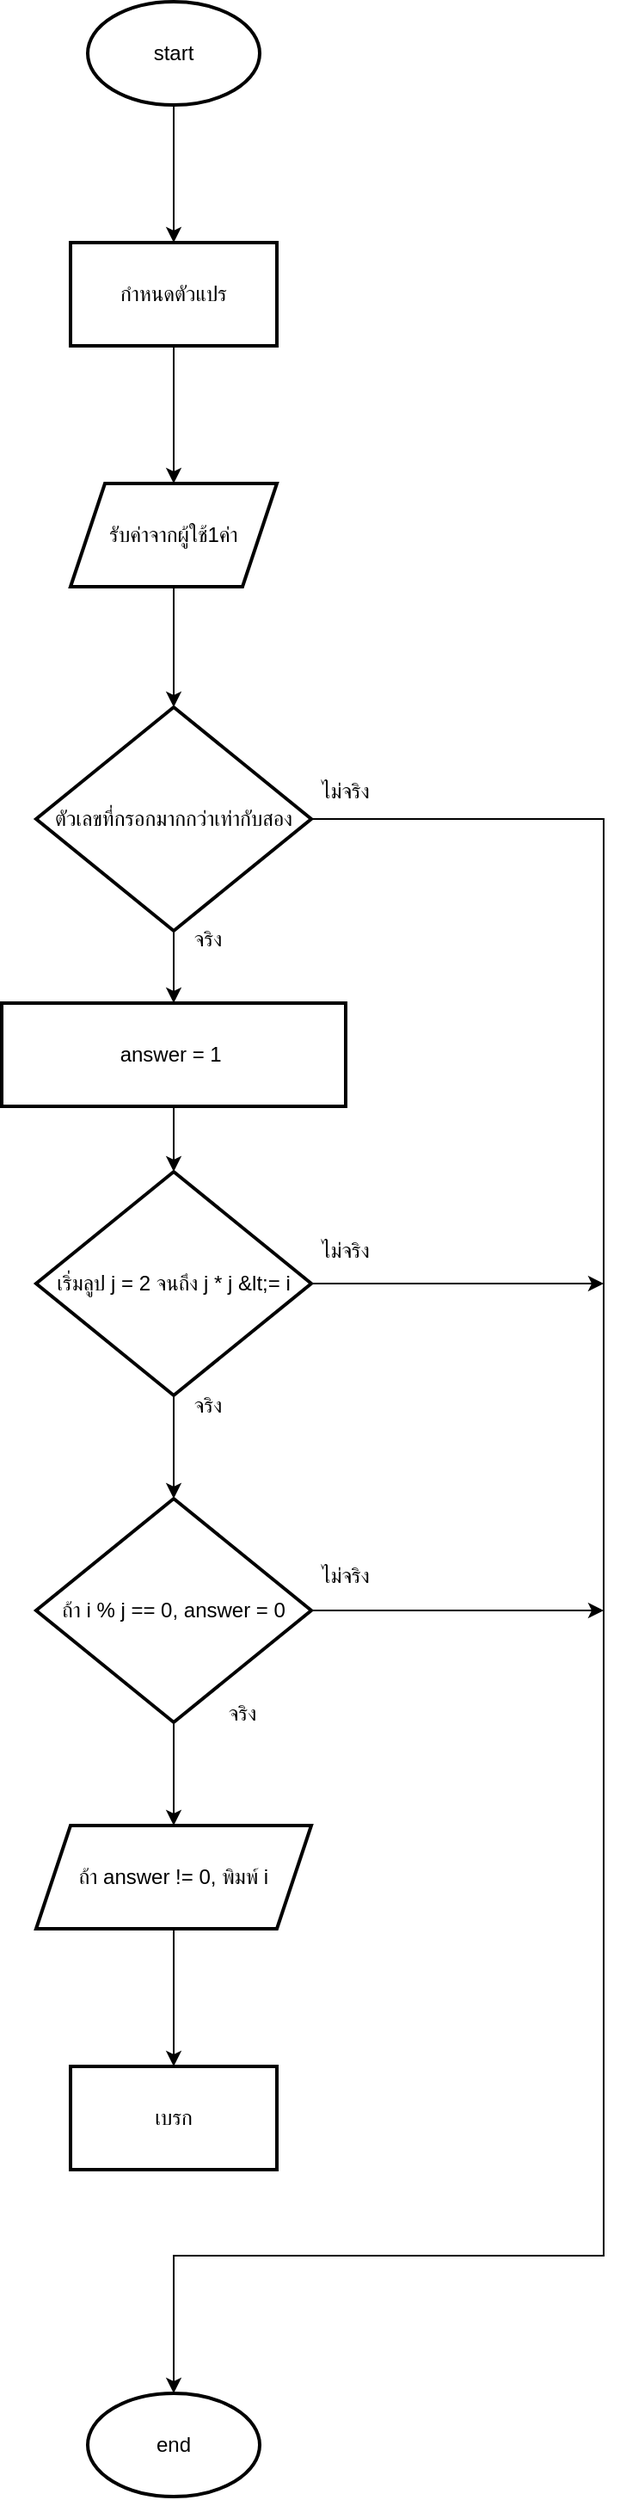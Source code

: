 <mxfile version="25.0.3">
  <diagram name="Page-1" id="KeHe1Ov3iH-tw5udBrJ3">
    <mxGraphModel dx="1287" dy="680" grid="1" gridSize="10" guides="1" tooltips="1" connect="1" arrows="1" fold="1" page="1" pageScale="1" pageWidth="850" pageHeight="1100" math="0" shadow="0">
      <root>
        <mxCell id="0" />
        <mxCell id="1" parent="0" />
        <mxCell id="Cc5FhGHgRZ9Npfc-UWos-3" value="" style="edgeStyle=orthogonalEdgeStyle;rounded=0;orthogonalLoop=1;jettySize=auto;html=1;" edge="1" parent="1" source="Cc5FhGHgRZ9Npfc-UWos-1" target="Cc5FhGHgRZ9Npfc-UWos-2">
          <mxGeometry relative="1" as="geometry" />
        </mxCell>
        <mxCell id="Cc5FhGHgRZ9Npfc-UWos-1" value="start" style="strokeWidth=2;html=1;shape=mxgraph.flowchart.start_1;whiteSpace=wrap;" vertex="1" parent="1">
          <mxGeometry x="620" y="40" width="100" height="60" as="geometry" />
        </mxCell>
        <mxCell id="Cc5FhGHgRZ9Npfc-UWos-5" value="" style="edgeStyle=orthogonalEdgeStyle;rounded=0;orthogonalLoop=1;jettySize=auto;html=1;" edge="1" parent="1" source="Cc5FhGHgRZ9Npfc-UWos-2" target="Cc5FhGHgRZ9Npfc-UWos-4">
          <mxGeometry relative="1" as="geometry" />
        </mxCell>
        <mxCell id="Cc5FhGHgRZ9Npfc-UWos-2" value="กำหนดตัวแปร" style="whiteSpace=wrap;html=1;strokeWidth=2;" vertex="1" parent="1">
          <mxGeometry x="610" y="180" width="120" height="60" as="geometry" />
        </mxCell>
        <mxCell id="Cc5FhGHgRZ9Npfc-UWos-7" value="" style="edgeStyle=orthogonalEdgeStyle;rounded=0;orthogonalLoop=1;jettySize=auto;html=1;" edge="1" parent="1" source="Cc5FhGHgRZ9Npfc-UWos-4" target="Cc5FhGHgRZ9Npfc-UWos-6">
          <mxGeometry relative="1" as="geometry" />
        </mxCell>
        <mxCell id="Cc5FhGHgRZ9Npfc-UWos-4" value="รับค่าจากผู้ใช้1ค่า" style="shape=parallelogram;perimeter=parallelogramPerimeter;whiteSpace=wrap;html=1;fixedSize=1;strokeWidth=2;" vertex="1" parent="1">
          <mxGeometry x="610" y="320" width="120" height="60" as="geometry" />
        </mxCell>
        <mxCell id="Cc5FhGHgRZ9Npfc-UWos-13" value="" style="edgeStyle=orthogonalEdgeStyle;rounded=0;orthogonalLoop=1;jettySize=auto;html=1;" edge="1" parent="1" source="Cc5FhGHgRZ9Npfc-UWos-6" target="Cc5FhGHgRZ9Npfc-UWos-12">
          <mxGeometry relative="1" as="geometry" />
        </mxCell>
        <mxCell id="Cc5FhGHgRZ9Npfc-UWos-31" style="edgeStyle=orthogonalEdgeStyle;rounded=0;orthogonalLoop=1;jettySize=auto;html=1;" edge="1" parent="1" source="Cc5FhGHgRZ9Npfc-UWos-6">
          <mxGeometry relative="1" as="geometry">
            <mxPoint x="670" y="1430" as="targetPoint" />
            <Array as="points">
              <mxPoint x="920" y="515" />
              <mxPoint x="920" y="1350" />
              <mxPoint x="670" y="1350" />
            </Array>
          </mxGeometry>
        </mxCell>
        <mxCell id="Cc5FhGHgRZ9Npfc-UWos-6" value="ตัวเลขที่กรอกมากกว่าเท่ากับสอง" style="rhombus;whiteSpace=wrap;html=1;strokeWidth=2;" vertex="1" parent="1">
          <mxGeometry x="590" y="450" width="160" height="130" as="geometry" />
        </mxCell>
        <mxCell id="Cc5FhGHgRZ9Npfc-UWos-21" style="edgeStyle=orthogonalEdgeStyle;rounded=0;orthogonalLoop=1;jettySize=auto;html=1;" edge="1" parent="1" source="Cc5FhGHgRZ9Npfc-UWos-8">
          <mxGeometry relative="1" as="geometry">
            <mxPoint x="920" y="785" as="targetPoint" />
          </mxGeometry>
        </mxCell>
        <mxCell id="Cc5FhGHgRZ9Npfc-UWos-23" value="" style="edgeStyle=orthogonalEdgeStyle;rounded=0;orthogonalLoop=1;jettySize=auto;html=1;" edge="1" parent="1" source="Cc5FhGHgRZ9Npfc-UWos-8" target="Cc5FhGHgRZ9Npfc-UWos-22">
          <mxGeometry relative="1" as="geometry" />
        </mxCell>
        <mxCell id="Cc5FhGHgRZ9Npfc-UWos-8" value="เริ่มลูป j = 2 จนถึง j * j &amp;amp;lt;= i" style="rhombus;whiteSpace=wrap;html=1;strokeWidth=2;" vertex="1" parent="1">
          <mxGeometry x="590" y="720" width="160" height="130" as="geometry" />
        </mxCell>
        <mxCell id="Cc5FhGHgRZ9Npfc-UWos-10" value="จริง" style="text;html=1;align=center;verticalAlign=middle;whiteSpace=wrap;rounded=0;" vertex="1" parent="1">
          <mxGeometry x="660" y="570" width="60" height="30" as="geometry" />
        </mxCell>
        <mxCell id="Cc5FhGHgRZ9Npfc-UWos-14" value="" style="edgeStyle=orthogonalEdgeStyle;rounded=0;orthogonalLoop=1;jettySize=auto;html=1;" edge="1" parent="1" source="Cc5FhGHgRZ9Npfc-UWos-12" target="Cc5FhGHgRZ9Npfc-UWos-8">
          <mxGeometry relative="1" as="geometry" />
        </mxCell>
        <mxCell id="Cc5FhGHgRZ9Npfc-UWos-12" value="answer = 1&amp;nbsp;" style="rounded=0;whiteSpace=wrap;html=1;strokeWidth=2;" vertex="1" parent="1">
          <mxGeometry x="570" y="622" width="200" height="60" as="geometry" />
        </mxCell>
        <mxCell id="Cc5FhGHgRZ9Npfc-UWos-17" value="จริง" style="text;html=1;align=center;verticalAlign=middle;whiteSpace=wrap;rounded=0;" vertex="1" parent="1">
          <mxGeometry x="660" y="840.5" width="60" height="30" as="geometry" />
        </mxCell>
        <mxCell id="Cc5FhGHgRZ9Npfc-UWos-19" value="ไม่จริง" style="text;html=1;align=center;verticalAlign=middle;whiteSpace=wrap;rounded=0;" vertex="1" parent="1">
          <mxGeometry x="740" y="484" width="60" height="30" as="geometry" />
        </mxCell>
        <mxCell id="Cc5FhGHgRZ9Npfc-UWos-20" value="ไม่จริง" style="text;html=1;align=center;verticalAlign=middle;whiteSpace=wrap;rounded=0;" vertex="1" parent="1">
          <mxGeometry x="740" y="751" width="60" height="30" as="geometry" />
        </mxCell>
        <mxCell id="Cc5FhGHgRZ9Npfc-UWos-25" style="edgeStyle=orthogonalEdgeStyle;rounded=0;orthogonalLoop=1;jettySize=auto;html=1;" edge="1" parent="1" source="Cc5FhGHgRZ9Npfc-UWos-22">
          <mxGeometry relative="1" as="geometry">
            <mxPoint x="920" y="975" as="targetPoint" />
          </mxGeometry>
        </mxCell>
        <mxCell id="Cc5FhGHgRZ9Npfc-UWos-28" value="" style="edgeStyle=orthogonalEdgeStyle;rounded=0;orthogonalLoop=1;jettySize=auto;html=1;" edge="1" parent="1" source="Cc5FhGHgRZ9Npfc-UWos-22" target="Cc5FhGHgRZ9Npfc-UWos-27">
          <mxGeometry relative="1" as="geometry" />
        </mxCell>
        <mxCell id="Cc5FhGHgRZ9Npfc-UWos-22" value="ถ้า i % j == 0, answer = 0" style="rhombus;whiteSpace=wrap;html=1;strokeWidth=2;" vertex="1" parent="1">
          <mxGeometry x="590" y="910" width="160" height="130" as="geometry" />
        </mxCell>
        <mxCell id="Cc5FhGHgRZ9Npfc-UWos-24" value="จริง" style="text;html=1;align=center;verticalAlign=middle;whiteSpace=wrap;rounded=0;" vertex="1" parent="1">
          <mxGeometry x="680" y="1020" width="60" height="30" as="geometry" />
        </mxCell>
        <mxCell id="Cc5FhGHgRZ9Npfc-UWos-26" value="ไม่จริง" style="text;html=1;align=center;verticalAlign=middle;whiteSpace=wrap;rounded=0;" vertex="1" parent="1">
          <mxGeometry x="740" y="939.5" width="60" height="30" as="geometry" />
        </mxCell>
        <mxCell id="Cc5FhGHgRZ9Npfc-UWos-30" value="" style="edgeStyle=orthogonalEdgeStyle;rounded=0;orthogonalLoop=1;jettySize=auto;html=1;" edge="1" parent="1" source="Cc5FhGHgRZ9Npfc-UWos-27" target="Cc5FhGHgRZ9Npfc-UWos-29">
          <mxGeometry relative="1" as="geometry" />
        </mxCell>
        <mxCell id="Cc5FhGHgRZ9Npfc-UWos-27" value="ถ้า answer != 0, พิมพ์ i" style="shape=parallelogram;perimeter=parallelogramPerimeter;whiteSpace=wrap;html=1;fixedSize=1;strokeWidth=2;" vertex="1" parent="1">
          <mxGeometry x="590" y="1100" width="160" height="60" as="geometry" />
        </mxCell>
        <mxCell id="Cc5FhGHgRZ9Npfc-UWos-29" value="เบรก" style="whiteSpace=wrap;html=1;strokeWidth=2;" vertex="1" parent="1">
          <mxGeometry x="610" y="1240" width="120" height="60" as="geometry" />
        </mxCell>
        <mxCell id="Cc5FhGHgRZ9Npfc-UWos-32" value="end" style="strokeWidth=2;html=1;shape=mxgraph.flowchart.start_1;whiteSpace=wrap;" vertex="1" parent="1">
          <mxGeometry x="620" y="1430" width="100" height="60" as="geometry" />
        </mxCell>
      </root>
    </mxGraphModel>
  </diagram>
</mxfile>
